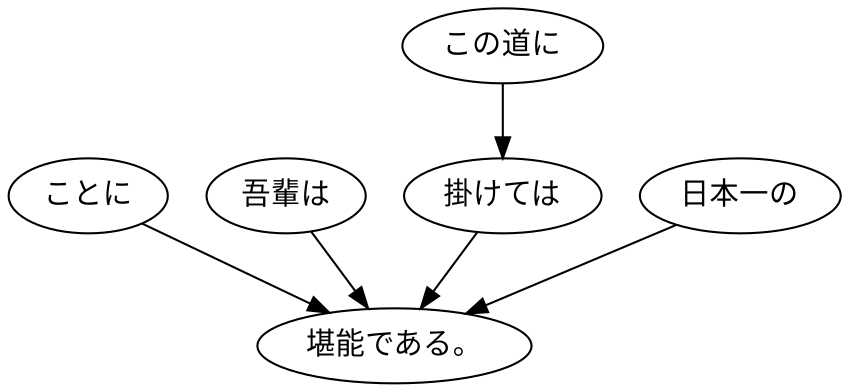 digraph graph1840 {
	node0 [label="ことに"];
	node1 [label="吾輩は"];
	node2 [label="この道に"];
	node3 [label="掛けては"];
	node4 [label="日本一の"];
	node5 [label="堪能である。"];
	node0 -> node5;
	node1 -> node5;
	node2 -> node3;
	node3 -> node5;
	node4 -> node5;
}
